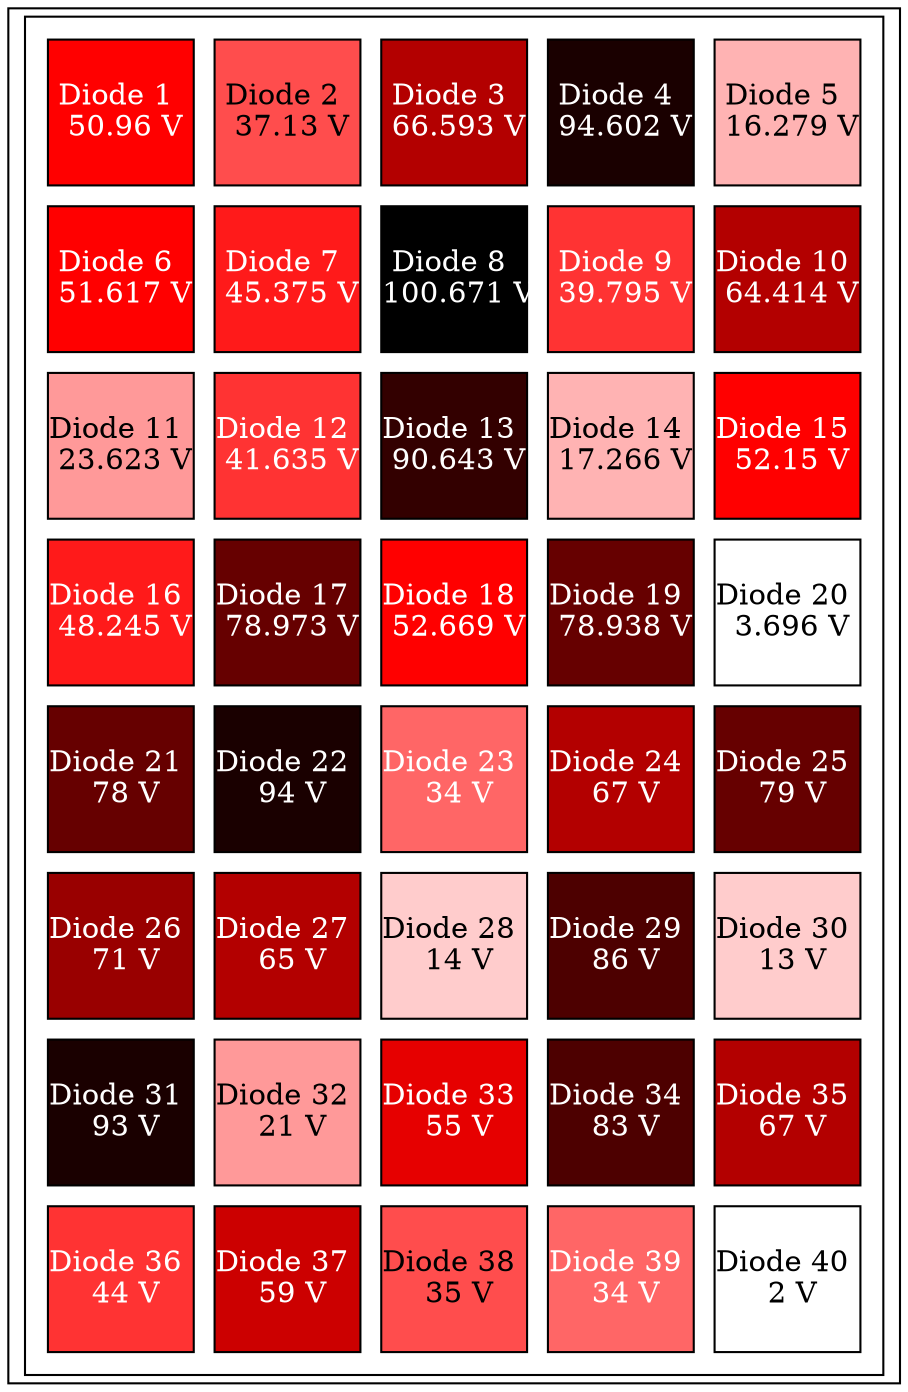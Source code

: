 graph array_table {
	node [shape=rectangle]
	"Diode Array" [label=<<TABLE cellspacing="10">
    <TR>
        <TD bgcolor="#ff0000" fixedsize="true" width="70"
        height="70"><FONT COLOR="white">Diode 1 <BR align="center" /> 50.96 V</FONT></TD>
        <TD bgcolor="#ff4d4d" fixedsize="true" width="70"
        height="70"><FONT COLOR="black">Diode 2 <BR align="center" /> 37.13 V</FONT></TD>
        <TD bgcolor="#b30000" fixedsize="true" width="70"
        height="70"><FONT COLOR="white">Diode 3 <BR align="center" /> 66.593 V</FONT></TD>
        <TD bgcolor="#1a0000" fixedsize="true" width="70"
        height="70"><FONT COLOR="white">Diode 4 <BR align="center" /> 94.602 V</FONT></TD>
        <TD bgcolor="#ffb3b3" fixedsize="true" width="70"
        height="70"><FONT COLOR="black">Diode 5 <BR align="center" /> 16.279 V</FONT></TD>
    </TR>
    <TR>
        <TD bgcolor="#ff0000" fixedsize="true" width="70"
        height="70"><FONT COLOR="white">Diode 6 <BR align="center" /> 51.617 V</FONT></TD>
        <TD bgcolor="#ff1a1a" fixedsize="true" width="70"
        height="70"><FONT COLOR="white">Diode 7 <BR align="center" /> 45.375 V</FONT></TD>
        <TD bgcolor="#000000" fixedsize="true" width="70"
        height="70"><FONT COLOR="white">Diode 8 <BR align="center" /> 100.671 V</FONT></TD>
        <TD bgcolor="#ff3333" fixedsize="true" width="70"
        height="70"><FONT COLOR="white">Diode 9 <BR align="center" /> 39.795 V</FONT></TD>
        <TD bgcolor="#b30000" fixedsize="true" width="70"
        height="70"><FONT COLOR="white">Diode 10 <BR align="center" /> 64.414 V</FONT></TD>
    </TR>
    <TR>
        <TD bgcolor="#ff9999" fixedsize="true" width="70"
        height="70"><FONT COLOR="black">Diode 11 <BR align="center" /> 23.623 V</FONT></TD>
        <TD bgcolor="#ff3333" fixedsize="true" width="70"
        height="70"><FONT COLOR="white">Diode 12 <BR align="center" /> 41.635 V</FONT></TD>
        <TD bgcolor="#330000" fixedsize="true" width="70"
        height="70"><FONT COLOR="white">Diode 13 <BR align="center" /> 90.643 V</FONT></TD>
        <TD bgcolor="#ffb3b3" fixedsize="true" width="70"
        height="70"><FONT COLOR="black">Diode 14 <BR align="center" /> 17.266 V</FONT></TD>
        <TD bgcolor="#ff0000" fixedsize="true" width="70"
        height="70"><FONT COLOR="white">Diode 15 <BR align="center" /> 52.15 V</FONT></TD>
    </TR>
    <TR>
        <TD bgcolor="#ff1a1a" fixedsize="true" width="70"
        height="70"><FONT COLOR="white">Diode 16 <BR align="center" /> 48.245 V</FONT></TD>
        <TD bgcolor="#660000" fixedsize="true" width="70"
        height="70"><FONT COLOR="white">Diode 17 <BR align="center" /> 78.973 V</FONT></TD>
        <TD bgcolor="#ff0000" fixedsize="true" width="70"
        height="70"><FONT COLOR="white">Diode 18 <BR align="center" /> 52.669 V</FONT></TD>
        <TD bgcolor="#660000" fixedsize="true" width="70"
        height="70"><FONT COLOR="white">Diode 19 <BR align="center" /> 78.938 V</FONT></TD>
        <TD bgcolor="#ffffff" fixedsize="true" width="70"
        height="70"><FONT COLOR="black">Diode 20 <BR align="center" /> 3.696 V</FONT></TD>
    </TR>
    <TR>
        <TD bgcolor="#660000" fixedsize="true" width="70"
        height="70"><FONT COLOR="white">Diode 21 <BR align="center" /> 78 V</FONT></TD>
        <TD bgcolor="#1a0000" fixedsize="true" width="70"
        height="70"><FONT COLOR="white">Diode 22 <BR align="center" /> 94 V</FONT></TD>
        <TD bgcolor="#ff6666" fixedsize="true" width="70"
        height="70"><FONT COLOR="white">Diode 23 <BR align="center" /> 34 V</FONT></TD>
        <TD bgcolor="#b30000" fixedsize="true" width="70"
        height="70"><FONT COLOR="white">Diode 24 <BR align="center" /> 67 V</FONT></TD>
        <TD bgcolor="#660000" fixedsize="true" width="70"
        height="70"><FONT COLOR="white">Diode 25 <BR align="center" /> 79 V</FONT></TD>
    </TR>    
    <TR>
        <TD bgcolor="#990000" fixedsize="true" width="70"
        height="70"><FONT COLOR="white">Diode 26 <BR align="center" /> 71 V</FONT></TD>
        <TD bgcolor="#b30000" fixedsize="true" width="70"
        height="70"><FONT COLOR="white">Diode 27 <BR align="center" /> 65 V</FONT></TD>
        <TD bgcolor="#ffcccc" fixedsize="true" width="70"
        height="70"><FONT COLOR="black">Diode 28 <BR align="center" /> 14 V</FONT></TD>
        <TD bgcolor="#4d0000" fixedsize="true" width="70"
        height="70"><FONT COLOR="white">Diode 29 <BR align="center" /> 86 V</FONT></TD>
        <TD bgcolor="#ffcccc" fixedsize="true" width="70"
        height="70"><FONT COLOR="black">Diode 30 <BR align="center" /> 13 V</FONT></TD>
    </TR>    
    <TR>
        <TD bgcolor="#1a0000" fixedsize="true" width="70"
        height="70"><FONT COLOR="white">Diode 31 <BR align="center" /> 93 V</FONT></TD>
        <TD bgcolor="#ff9999" fixedsize="true" width="70"
        height="70"><FONT COLOR="black">Diode 32 <BR align="center" /> 21 V</FONT></TD>
        <TD bgcolor="#e60000" fixedsize="true" width="70"
        height="70"><FONT COLOR="white">Diode 33 <BR align="center" /> 55 V</FONT></TD>
        <TD bgcolor="#4d0000" fixedsize="true" width="70" 
        height="70"><FONT COLOR="white">Diode 34 <BR align="center" /> 83 V</FONT></TD>
        <TD bgcolor="#b30000" fixedsize="true" width="70"
        height="70"><FONT COLOR="white">Diode 35 <BR align="center" /> 67 V</FONT></TD>
    </TR>   
    <TR>
        <TD bgcolor="#ff3333" fixedsize="true" width="70"
        height="70"><FONT COLOR="white">Diode 36 <BR align="center" /> 44 V</FONT></TD>
        <TD bgcolor="#cc0000" fixedsize="true" width="70"
        height="70"><FONT COLOR="white">Diode 37 <BR align="center" /> 59 V</FONT></TD>
        <TD bgcolor="#ff4d4d" fixedsize="true" width="70"
        height="70"><FONT COLOR="black">Diode 38 <BR align="center" /> 35 V</FONT></TD>
        <TD bgcolor="#ff6666" fixedsize="true" width="70"
        height="70"><FONT COLOR="white">Diode 39 <BR align="center" /> 34 V</FONT></TD>
        <TD bgcolor="#ffffff" fixedsize="true" width="70"
        height="70"><FONT COLOR="black">Diode 40 <BR align="center" /> 2 V</FONT></TD>
    </TR> 
</TABLE>>]
}
